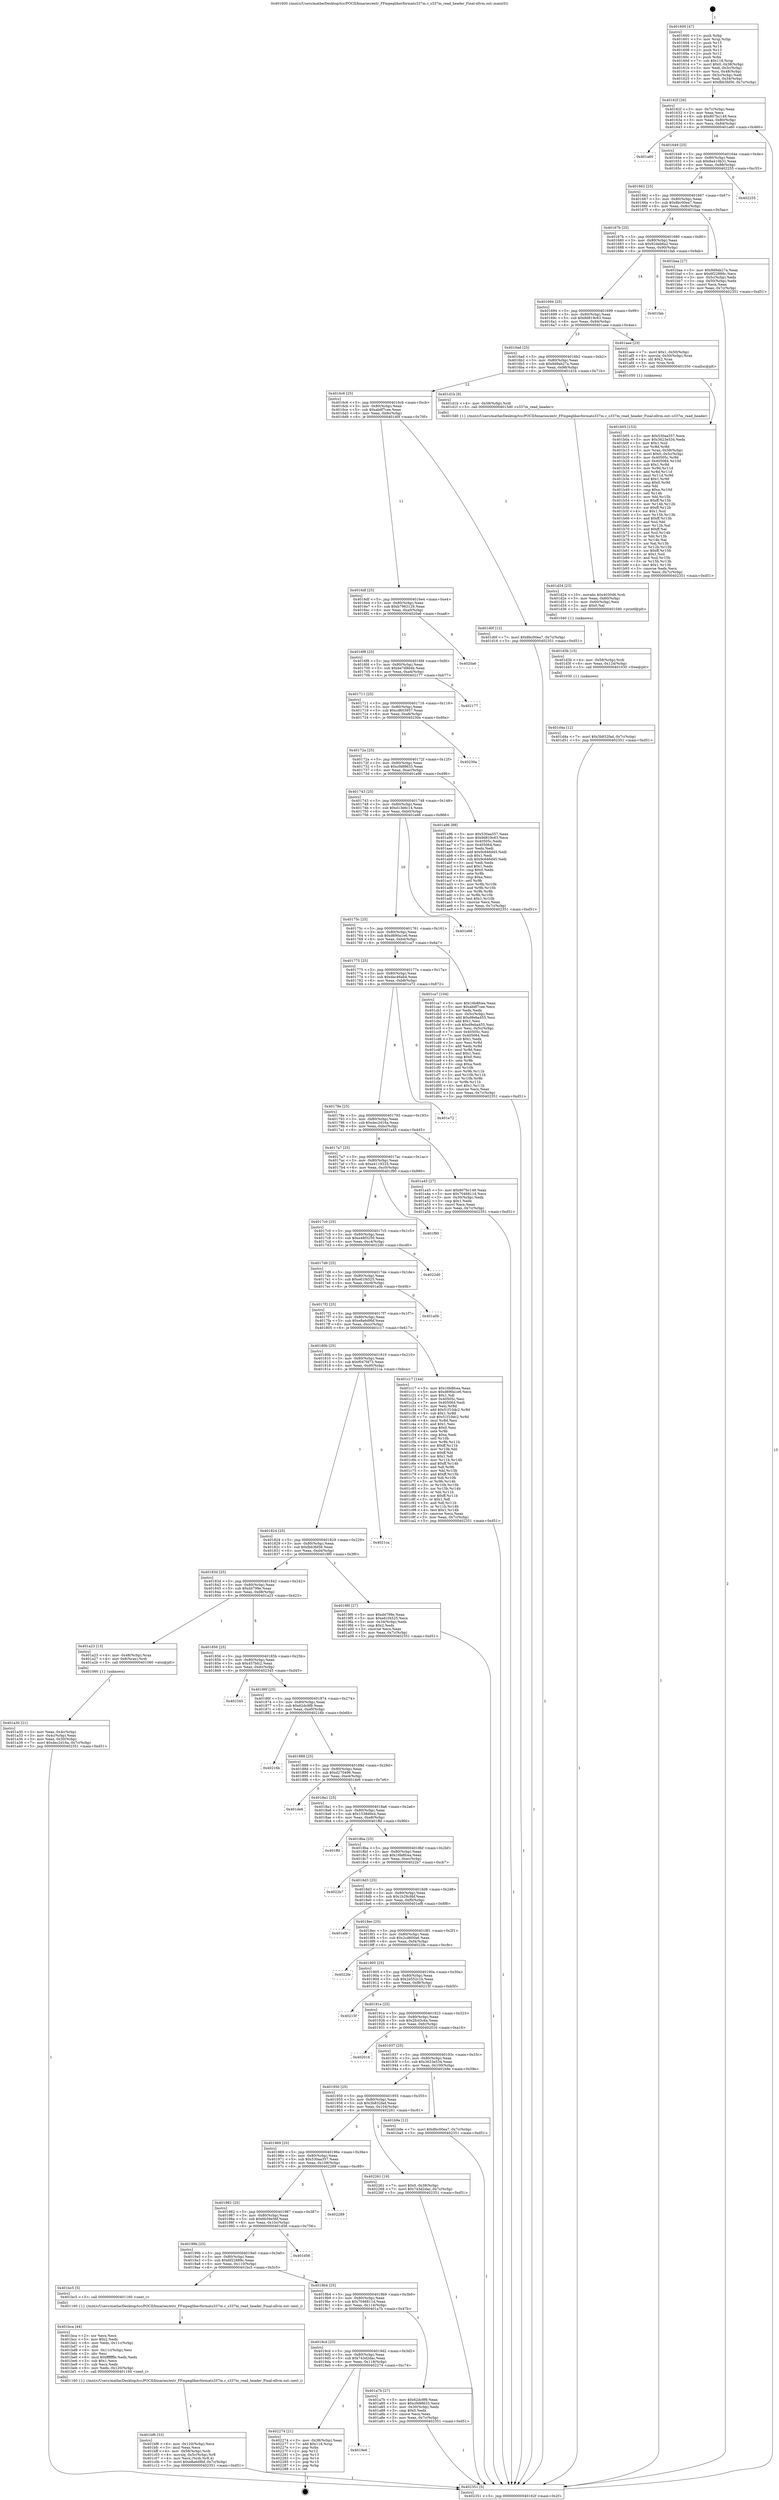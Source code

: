 digraph "0x401600" {
  label = "0x401600 (/mnt/c/Users/mathe/Desktop/tcc/POCII/binaries/extr_FFmpeglibavformats337m.c_s337m_read_header_Final-ollvm.out::main(0))"
  labelloc = "t"
  node[shape=record]

  Entry [label="",width=0.3,height=0.3,shape=circle,fillcolor=black,style=filled]
  "0x40162f" [label="{
     0x40162f [26]\l
     | [instrs]\l
     &nbsp;&nbsp;0x40162f \<+3\>: mov -0x7c(%rbp),%eax\l
     &nbsp;&nbsp;0x401632 \<+2\>: mov %eax,%ecx\l
     &nbsp;&nbsp;0x401634 \<+6\>: sub $0x807bc149,%ecx\l
     &nbsp;&nbsp;0x40163a \<+3\>: mov %eax,-0x80(%rbp)\l
     &nbsp;&nbsp;0x40163d \<+6\>: mov %ecx,-0x84(%rbp)\l
     &nbsp;&nbsp;0x401643 \<+6\>: je 0000000000401a60 \<main+0x460\>\l
  }"]
  "0x401a60" [label="{
     0x401a60\l
  }", style=dashed]
  "0x401649" [label="{
     0x401649 [25]\l
     | [instrs]\l
     &nbsp;&nbsp;0x401649 \<+5\>: jmp 000000000040164e \<main+0x4e\>\l
     &nbsp;&nbsp;0x40164e \<+3\>: mov -0x80(%rbp),%eax\l
     &nbsp;&nbsp;0x401651 \<+5\>: sub $0x8a410b31,%eax\l
     &nbsp;&nbsp;0x401656 \<+6\>: mov %eax,-0x88(%rbp)\l
     &nbsp;&nbsp;0x40165c \<+6\>: je 0000000000402255 \<main+0xc55\>\l
  }"]
  Exit [label="",width=0.3,height=0.3,shape=circle,fillcolor=black,style=filled,peripheries=2]
  "0x402255" [label="{
     0x402255\l
  }", style=dashed]
  "0x401662" [label="{
     0x401662 [25]\l
     | [instrs]\l
     &nbsp;&nbsp;0x401662 \<+5\>: jmp 0000000000401667 \<main+0x67\>\l
     &nbsp;&nbsp;0x401667 \<+3\>: mov -0x80(%rbp),%eax\l
     &nbsp;&nbsp;0x40166a \<+5\>: sub $0x8bc00ea7,%eax\l
     &nbsp;&nbsp;0x40166f \<+6\>: mov %eax,-0x8c(%rbp)\l
     &nbsp;&nbsp;0x401675 \<+6\>: je 0000000000401baa \<main+0x5aa\>\l
  }"]
  "0x4019e6" [label="{
     0x4019e6\l
  }", style=dashed]
  "0x401baa" [label="{
     0x401baa [27]\l
     | [instrs]\l
     &nbsp;&nbsp;0x401baa \<+5\>: mov $0x9d9ab27a,%eax\l
     &nbsp;&nbsp;0x401baf \<+5\>: mov $0x6f22889c,%ecx\l
     &nbsp;&nbsp;0x401bb4 \<+3\>: mov -0x5c(%rbp),%edx\l
     &nbsp;&nbsp;0x401bb7 \<+3\>: cmp -0x50(%rbp),%edx\l
     &nbsp;&nbsp;0x401bba \<+3\>: cmovl %ecx,%eax\l
     &nbsp;&nbsp;0x401bbd \<+3\>: mov %eax,-0x7c(%rbp)\l
     &nbsp;&nbsp;0x401bc0 \<+5\>: jmp 0000000000402351 \<main+0xd51\>\l
  }"]
  "0x40167b" [label="{
     0x40167b [25]\l
     | [instrs]\l
     &nbsp;&nbsp;0x40167b \<+5\>: jmp 0000000000401680 \<main+0x80\>\l
     &nbsp;&nbsp;0x401680 \<+3\>: mov -0x80(%rbp),%eax\l
     &nbsp;&nbsp;0x401683 \<+5\>: sub $0x92deb6a2,%eax\l
     &nbsp;&nbsp;0x401688 \<+6\>: mov %eax,-0x90(%rbp)\l
     &nbsp;&nbsp;0x40168e \<+6\>: je 0000000000401fab \<main+0x9ab\>\l
  }"]
  "0x402274" [label="{
     0x402274 [21]\l
     | [instrs]\l
     &nbsp;&nbsp;0x402274 \<+3\>: mov -0x38(%rbp),%eax\l
     &nbsp;&nbsp;0x402277 \<+7\>: add $0x118,%rsp\l
     &nbsp;&nbsp;0x40227e \<+1\>: pop %rbx\l
     &nbsp;&nbsp;0x40227f \<+2\>: pop %r12\l
     &nbsp;&nbsp;0x402281 \<+2\>: pop %r13\l
     &nbsp;&nbsp;0x402283 \<+2\>: pop %r14\l
     &nbsp;&nbsp;0x402285 \<+2\>: pop %r15\l
     &nbsp;&nbsp;0x402287 \<+1\>: pop %rbp\l
     &nbsp;&nbsp;0x402288 \<+1\>: ret\l
  }"]
  "0x401fab" [label="{
     0x401fab\l
  }", style=dashed]
  "0x401694" [label="{
     0x401694 [25]\l
     | [instrs]\l
     &nbsp;&nbsp;0x401694 \<+5\>: jmp 0000000000401699 \<main+0x99\>\l
     &nbsp;&nbsp;0x401699 \<+3\>: mov -0x80(%rbp),%eax\l
     &nbsp;&nbsp;0x40169c \<+5\>: sub $0x9d819c63,%eax\l
     &nbsp;&nbsp;0x4016a1 \<+6\>: mov %eax,-0x94(%rbp)\l
     &nbsp;&nbsp;0x4016a7 \<+6\>: je 0000000000401aee \<main+0x4ee\>\l
  }"]
  "0x401d4a" [label="{
     0x401d4a [12]\l
     | [instrs]\l
     &nbsp;&nbsp;0x401d4a \<+7\>: movl $0x3b832fad,-0x7c(%rbp)\l
     &nbsp;&nbsp;0x401d51 \<+5\>: jmp 0000000000402351 \<main+0xd51\>\l
  }"]
  "0x401aee" [label="{
     0x401aee [23]\l
     | [instrs]\l
     &nbsp;&nbsp;0x401aee \<+7\>: movl $0x1,-0x50(%rbp)\l
     &nbsp;&nbsp;0x401af5 \<+4\>: movslq -0x50(%rbp),%rax\l
     &nbsp;&nbsp;0x401af9 \<+4\>: shl $0x2,%rax\l
     &nbsp;&nbsp;0x401afd \<+3\>: mov %rax,%rdi\l
     &nbsp;&nbsp;0x401b00 \<+5\>: call 0000000000401050 \<malloc@plt\>\l
     | [calls]\l
     &nbsp;&nbsp;0x401050 \{1\} (unknown)\l
  }"]
  "0x4016ad" [label="{
     0x4016ad [25]\l
     | [instrs]\l
     &nbsp;&nbsp;0x4016ad \<+5\>: jmp 00000000004016b2 \<main+0xb2\>\l
     &nbsp;&nbsp;0x4016b2 \<+3\>: mov -0x80(%rbp),%eax\l
     &nbsp;&nbsp;0x4016b5 \<+5\>: sub $0x9d9ab27a,%eax\l
     &nbsp;&nbsp;0x4016ba \<+6\>: mov %eax,-0x98(%rbp)\l
     &nbsp;&nbsp;0x4016c0 \<+6\>: je 0000000000401d1b \<main+0x71b\>\l
  }"]
  "0x401d3b" [label="{
     0x401d3b [15]\l
     | [instrs]\l
     &nbsp;&nbsp;0x401d3b \<+4\>: mov -0x58(%rbp),%rdi\l
     &nbsp;&nbsp;0x401d3f \<+6\>: mov %eax,-0x124(%rbp)\l
     &nbsp;&nbsp;0x401d45 \<+5\>: call 0000000000401030 \<free@plt\>\l
     | [calls]\l
     &nbsp;&nbsp;0x401030 \{1\} (unknown)\l
  }"]
  "0x401d1b" [label="{
     0x401d1b [9]\l
     | [instrs]\l
     &nbsp;&nbsp;0x401d1b \<+4\>: mov -0x58(%rbp),%rdi\l
     &nbsp;&nbsp;0x401d1f \<+5\>: call 00000000004015d0 \<s337m_read_header\>\l
     | [calls]\l
     &nbsp;&nbsp;0x4015d0 \{1\} (/mnt/c/Users/mathe/Desktop/tcc/POCII/binaries/extr_FFmpeglibavformats337m.c_s337m_read_header_Final-ollvm.out::s337m_read_header)\l
  }"]
  "0x4016c6" [label="{
     0x4016c6 [25]\l
     | [instrs]\l
     &nbsp;&nbsp;0x4016c6 \<+5\>: jmp 00000000004016cb \<main+0xcb\>\l
     &nbsp;&nbsp;0x4016cb \<+3\>: mov -0x80(%rbp),%eax\l
     &nbsp;&nbsp;0x4016ce \<+5\>: sub $0xabdf7cee,%eax\l
     &nbsp;&nbsp;0x4016d3 \<+6\>: mov %eax,-0x9c(%rbp)\l
     &nbsp;&nbsp;0x4016d9 \<+6\>: je 0000000000401d0f \<main+0x70f\>\l
  }"]
  "0x401d24" [label="{
     0x401d24 [23]\l
     | [instrs]\l
     &nbsp;&nbsp;0x401d24 \<+10\>: movabs $0x4030d6,%rdi\l
     &nbsp;&nbsp;0x401d2e \<+3\>: mov %eax,-0x60(%rbp)\l
     &nbsp;&nbsp;0x401d31 \<+3\>: mov -0x60(%rbp),%esi\l
     &nbsp;&nbsp;0x401d34 \<+2\>: mov $0x0,%al\l
     &nbsp;&nbsp;0x401d36 \<+5\>: call 0000000000401040 \<printf@plt\>\l
     | [calls]\l
     &nbsp;&nbsp;0x401040 \{1\} (unknown)\l
  }"]
  "0x401d0f" [label="{
     0x401d0f [12]\l
     | [instrs]\l
     &nbsp;&nbsp;0x401d0f \<+7\>: movl $0x8bc00ea7,-0x7c(%rbp)\l
     &nbsp;&nbsp;0x401d16 \<+5\>: jmp 0000000000402351 \<main+0xd51\>\l
  }"]
  "0x4016df" [label="{
     0x4016df [25]\l
     | [instrs]\l
     &nbsp;&nbsp;0x4016df \<+5\>: jmp 00000000004016e4 \<main+0xe4\>\l
     &nbsp;&nbsp;0x4016e4 \<+3\>: mov -0x80(%rbp),%eax\l
     &nbsp;&nbsp;0x4016e7 \<+5\>: sub $0xb7963129,%eax\l
     &nbsp;&nbsp;0x4016ec \<+6\>: mov %eax,-0xa0(%rbp)\l
     &nbsp;&nbsp;0x4016f2 \<+6\>: je 00000000004020a6 \<main+0xaa6\>\l
  }"]
  "0x401bf6" [label="{
     0x401bf6 [33]\l
     | [instrs]\l
     &nbsp;&nbsp;0x401bf6 \<+6\>: mov -0x120(%rbp),%ecx\l
     &nbsp;&nbsp;0x401bfc \<+3\>: imul %eax,%ecx\l
     &nbsp;&nbsp;0x401bff \<+4\>: mov -0x58(%rbp),%rdi\l
     &nbsp;&nbsp;0x401c03 \<+4\>: movslq -0x5c(%rbp),%r8\l
     &nbsp;&nbsp;0x401c07 \<+4\>: mov %ecx,(%rdi,%r8,4)\l
     &nbsp;&nbsp;0x401c0b \<+7\>: movl $0xe8a6d9bf,-0x7c(%rbp)\l
     &nbsp;&nbsp;0x401c12 \<+5\>: jmp 0000000000402351 \<main+0xd51\>\l
  }"]
  "0x4020a6" [label="{
     0x4020a6\l
  }", style=dashed]
  "0x4016f8" [label="{
     0x4016f8 [25]\l
     | [instrs]\l
     &nbsp;&nbsp;0x4016f8 \<+5\>: jmp 00000000004016fd \<main+0xfd\>\l
     &nbsp;&nbsp;0x4016fd \<+3\>: mov -0x80(%rbp),%eax\l
     &nbsp;&nbsp;0x401700 \<+5\>: sub $0xbe7d9d4b,%eax\l
     &nbsp;&nbsp;0x401705 \<+6\>: mov %eax,-0xa4(%rbp)\l
     &nbsp;&nbsp;0x40170b \<+6\>: je 0000000000402177 \<main+0xb77\>\l
  }"]
  "0x401bca" [label="{
     0x401bca [44]\l
     | [instrs]\l
     &nbsp;&nbsp;0x401bca \<+2\>: xor %ecx,%ecx\l
     &nbsp;&nbsp;0x401bcc \<+5\>: mov $0x2,%edx\l
     &nbsp;&nbsp;0x401bd1 \<+6\>: mov %edx,-0x11c(%rbp)\l
     &nbsp;&nbsp;0x401bd7 \<+1\>: cltd\l
     &nbsp;&nbsp;0x401bd8 \<+6\>: mov -0x11c(%rbp),%esi\l
     &nbsp;&nbsp;0x401bde \<+2\>: idiv %esi\l
     &nbsp;&nbsp;0x401be0 \<+6\>: imul $0xfffffffe,%edx,%edx\l
     &nbsp;&nbsp;0x401be6 \<+3\>: sub $0x1,%ecx\l
     &nbsp;&nbsp;0x401be9 \<+2\>: sub %ecx,%edx\l
     &nbsp;&nbsp;0x401beb \<+6\>: mov %edx,-0x120(%rbp)\l
     &nbsp;&nbsp;0x401bf1 \<+5\>: call 0000000000401160 \<next_i\>\l
     | [calls]\l
     &nbsp;&nbsp;0x401160 \{1\} (/mnt/c/Users/mathe/Desktop/tcc/POCII/binaries/extr_FFmpeglibavformats337m.c_s337m_read_header_Final-ollvm.out::next_i)\l
  }"]
  "0x402177" [label="{
     0x402177\l
  }", style=dashed]
  "0x401711" [label="{
     0x401711 [25]\l
     | [instrs]\l
     &nbsp;&nbsp;0x401711 \<+5\>: jmp 0000000000401716 \<main+0x116\>\l
     &nbsp;&nbsp;0x401716 \<+3\>: mov -0x80(%rbp),%eax\l
     &nbsp;&nbsp;0x401719 \<+5\>: sub $0xcd603957,%eax\l
     &nbsp;&nbsp;0x40171e \<+6\>: mov %eax,-0xa8(%rbp)\l
     &nbsp;&nbsp;0x401724 \<+6\>: je 000000000040230a \<main+0xd0a\>\l
  }"]
  "0x401b05" [label="{
     0x401b05 [153]\l
     | [instrs]\l
     &nbsp;&nbsp;0x401b05 \<+5\>: mov $0x530aa357,%ecx\l
     &nbsp;&nbsp;0x401b0a \<+5\>: mov $0x3623e534,%edx\l
     &nbsp;&nbsp;0x401b0f \<+3\>: mov $0x1,%sil\l
     &nbsp;&nbsp;0x401b12 \<+3\>: xor %r8d,%r8d\l
     &nbsp;&nbsp;0x401b15 \<+4\>: mov %rax,-0x58(%rbp)\l
     &nbsp;&nbsp;0x401b19 \<+7\>: movl $0x0,-0x5c(%rbp)\l
     &nbsp;&nbsp;0x401b20 \<+8\>: mov 0x40505c,%r9d\l
     &nbsp;&nbsp;0x401b28 \<+8\>: mov 0x405064,%r10d\l
     &nbsp;&nbsp;0x401b30 \<+4\>: sub $0x1,%r8d\l
     &nbsp;&nbsp;0x401b34 \<+3\>: mov %r9d,%r11d\l
     &nbsp;&nbsp;0x401b37 \<+3\>: add %r8d,%r11d\l
     &nbsp;&nbsp;0x401b3a \<+4\>: imul %r11d,%r9d\l
     &nbsp;&nbsp;0x401b3e \<+4\>: and $0x1,%r9d\l
     &nbsp;&nbsp;0x401b42 \<+4\>: cmp $0x0,%r9d\l
     &nbsp;&nbsp;0x401b46 \<+3\>: sete %bl\l
     &nbsp;&nbsp;0x401b49 \<+4\>: cmp $0xa,%r10d\l
     &nbsp;&nbsp;0x401b4d \<+4\>: setl %r14b\l
     &nbsp;&nbsp;0x401b51 \<+3\>: mov %bl,%r15b\l
     &nbsp;&nbsp;0x401b54 \<+4\>: xor $0xff,%r15b\l
     &nbsp;&nbsp;0x401b58 \<+3\>: mov %r14b,%r12b\l
     &nbsp;&nbsp;0x401b5b \<+4\>: xor $0xff,%r12b\l
     &nbsp;&nbsp;0x401b5f \<+4\>: xor $0x1,%sil\l
     &nbsp;&nbsp;0x401b63 \<+3\>: mov %r15b,%r13b\l
     &nbsp;&nbsp;0x401b66 \<+4\>: and $0xff,%r13b\l
     &nbsp;&nbsp;0x401b6a \<+3\>: and %sil,%bl\l
     &nbsp;&nbsp;0x401b6d \<+3\>: mov %r12b,%al\l
     &nbsp;&nbsp;0x401b70 \<+2\>: and $0xff,%al\l
     &nbsp;&nbsp;0x401b72 \<+3\>: and %sil,%r14b\l
     &nbsp;&nbsp;0x401b75 \<+3\>: or %bl,%r13b\l
     &nbsp;&nbsp;0x401b78 \<+3\>: or %r14b,%al\l
     &nbsp;&nbsp;0x401b7b \<+3\>: xor %al,%r13b\l
     &nbsp;&nbsp;0x401b7e \<+3\>: or %r12b,%r15b\l
     &nbsp;&nbsp;0x401b81 \<+4\>: xor $0xff,%r15b\l
     &nbsp;&nbsp;0x401b85 \<+4\>: or $0x1,%sil\l
     &nbsp;&nbsp;0x401b89 \<+3\>: and %sil,%r15b\l
     &nbsp;&nbsp;0x401b8c \<+3\>: or %r15b,%r13b\l
     &nbsp;&nbsp;0x401b8f \<+4\>: test $0x1,%r13b\l
     &nbsp;&nbsp;0x401b93 \<+3\>: cmovne %edx,%ecx\l
     &nbsp;&nbsp;0x401b96 \<+3\>: mov %ecx,-0x7c(%rbp)\l
     &nbsp;&nbsp;0x401b99 \<+5\>: jmp 0000000000402351 \<main+0xd51\>\l
  }"]
  "0x40230a" [label="{
     0x40230a\l
  }", style=dashed]
  "0x40172a" [label="{
     0x40172a [25]\l
     | [instrs]\l
     &nbsp;&nbsp;0x40172a \<+5\>: jmp 000000000040172f \<main+0x12f\>\l
     &nbsp;&nbsp;0x40172f \<+3\>: mov -0x80(%rbp),%eax\l
     &nbsp;&nbsp;0x401732 \<+5\>: sub $0xcf488633,%eax\l
     &nbsp;&nbsp;0x401737 \<+6\>: mov %eax,-0xac(%rbp)\l
     &nbsp;&nbsp;0x40173d \<+6\>: je 0000000000401a96 \<main+0x496\>\l
  }"]
  "0x4019cd" [label="{
     0x4019cd [25]\l
     | [instrs]\l
     &nbsp;&nbsp;0x4019cd \<+5\>: jmp 00000000004019d2 \<main+0x3d2\>\l
     &nbsp;&nbsp;0x4019d2 \<+3\>: mov -0x80(%rbp),%eax\l
     &nbsp;&nbsp;0x4019d5 \<+5\>: sub $0x743d2dac,%eax\l
     &nbsp;&nbsp;0x4019da \<+6\>: mov %eax,-0x118(%rbp)\l
     &nbsp;&nbsp;0x4019e0 \<+6\>: je 0000000000402274 \<main+0xc74\>\l
  }"]
  "0x401a96" [label="{
     0x401a96 [88]\l
     | [instrs]\l
     &nbsp;&nbsp;0x401a96 \<+5\>: mov $0x530aa357,%eax\l
     &nbsp;&nbsp;0x401a9b \<+5\>: mov $0x9d819c63,%ecx\l
     &nbsp;&nbsp;0x401aa0 \<+7\>: mov 0x40505c,%edx\l
     &nbsp;&nbsp;0x401aa7 \<+7\>: mov 0x405064,%esi\l
     &nbsp;&nbsp;0x401aae \<+2\>: mov %edx,%edi\l
     &nbsp;&nbsp;0x401ab0 \<+6\>: add $0x9c646d45,%edi\l
     &nbsp;&nbsp;0x401ab6 \<+3\>: sub $0x1,%edi\l
     &nbsp;&nbsp;0x401ab9 \<+6\>: sub $0x9c646d45,%edi\l
     &nbsp;&nbsp;0x401abf \<+3\>: imul %edi,%edx\l
     &nbsp;&nbsp;0x401ac2 \<+3\>: and $0x1,%edx\l
     &nbsp;&nbsp;0x401ac5 \<+3\>: cmp $0x0,%edx\l
     &nbsp;&nbsp;0x401ac8 \<+4\>: sete %r8b\l
     &nbsp;&nbsp;0x401acc \<+3\>: cmp $0xa,%esi\l
     &nbsp;&nbsp;0x401acf \<+4\>: setl %r9b\l
     &nbsp;&nbsp;0x401ad3 \<+3\>: mov %r8b,%r10b\l
     &nbsp;&nbsp;0x401ad6 \<+3\>: and %r9b,%r10b\l
     &nbsp;&nbsp;0x401ad9 \<+3\>: xor %r9b,%r8b\l
     &nbsp;&nbsp;0x401adc \<+3\>: or %r8b,%r10b\l
     &nbsp;&nbsp;0x401adf \<+4\>: test $0x1,%r10b\l
     &nbsp;&nbsp;0x401ae3 \<+3\>: cmovne %ecx,%eax\l
     &nbsp;&nbsp;0x401ae6 \<+3\>: mov %eax,-0x7c(%rbp)\l
     &nbsp;&nbsp;0x401ae9 \<+5\>: jmp 0000000000402351 \<main+0xd51\>\l
  }"]
  "0x401743" [label="{
     0x401743 [25]\l
     | [instrs]\l
     &nbsp;&nbsp;0x401743 \<+5\>: jmp 0000000000401748 \<main+0x148\>\l
     &nbsp;&nbsp;0x401748 \<+3\>: mov -0x80(%rbp),%eax\l
     &nbsp;&nbsp;0x40174b \<+5\>: sub $0xd13e6c14,%eax\l
     &nbsp;&nbsp;0x401750 \<+6\>: mov %eax,-0xb0(%rbp)\l
     &nbsp;&nbsp;0x401756 \<+6\>: je 0000000000401e66 \<main+0x866\>\l
  }"]
  "0x401a7b" [label="{
     0x401a7b [27]\l
     | [instrs]\l
     &nbsp;&nbsp;0x401a7b \<+5\>: mov $0x62dc9f9,%eax\l
     &nbsp;&nbsp;0x401a80 \<+5\>: mov $0xcf488633,%ecx\l
     &nbsp;&nbsp;0x401a85 \<+3\>: mov -0x30(%rbp),%edx\l
     &nbsp;&nbsp;0x401a88 \<+3\>: cmp $0x0,%edx\l
     &nbsp;&nbsp;0x401a8b \<+3\>: cmove %ecx,%eax\l
     &nbsp;&nbsp;0x401a8e \<+3\>: mov %eax,-0x7c(%rbp)\l
     &nbsp;&nbsp;0x401a91 \<+5\>: jmp 0000000000402351 \<main+0xd51\>\l
  }"]
  "0x401e66" [label="{
     0x401e66\l
  }", style=dashed]
  "0x40175c" [label="{
     0x40175c [25]\l
     | [instrs]\l
     &nbsp;&nbsp;0x40175c \<+5\>: jmp 0000000000401761 \<main+0x161\>\l
     &nbsp;&nbsp;0x401761 \<+3\>: mov -0x80(%rbp),%eax\l
     &nbsp;&nbsp;0x401764 \<+5\>: sub $0xd690a1e6,%eax\l
     &nbsp;&nbsp;0x401769 \<+6\>: mov %eax,-0xb4(%rbp)\l
     &nbsp;&nbsp;0x40176f \<+6\>: je 0000000000401ca7 \<main+0x6a7\>\l
  }"]
  "0x4019b4" [label="{
     0x4019b4 [25]\l
     | [instrs]\l
     &nbsp;&nbsp;0x4019b4 \<+5\>: jmp 00000000004019b9 \<main+0x3b9\>\l
     &nbsp;&nbsp;0x4019b9 \<+3\>: mov -0x80(%rbp),%eax\l
     &nbsp;&nbsp;0x4019bc \<+5\>: sub $0x7046811d,%eax\l
     &nbsp;&nbsp;0x4019c1 \<+6\>: mov %eax,-0x114(%rbp)\l
     &nbsp;&nbsp;0x4019c7 \<+6\>: je 0000000000401a7b \<main+0x47b\>\l
  }"]
  "0x401ca7" [label="{
     0x401ca7 [104]\l
     | [instrs]\l
     &nbsp;&nbsp;0x401ca7 \<+5\>: mov $0x16b8fcea,%eax\l
     &nbsp;&nbsp;0x401cac \<+5\>: mov $0xabdf7cee,%ecx\l
     &nbsp;&nbsp;0x401cb1 \<+2\>: xor %edx,%edx\l
     &nbsp;&nbsp;0x401cb3 \<+3\>: mov -0x5c(%rbp),%esi\l
     &nbsp;&nbsp;0x401cb6 \<+6\>: add $0xd9eba455,%esi\l
     &nbsp;&nbsp;0x401cbc \<+3\>: add $0x1,%esi\l
     &nbsp;&nbsp;0x401cbf \<+6\>: sub $0xd9eba455,%esi\l
     &nbsp;&nbsp;0x401cc5 \<+3\>: mov %esi,-0x5c(%rbp)\l
     &nbsp;&nbsp;0x401cc8 \<+7\>: mov 0x40505c,%esi\l
     &nbsp;&nbsp;0x401ccf \<+7\>: mov 0x405064,%edi\l
     &nbsp;&nbsp;0x401cd6 \<+3\>: sub $0x1,%edx\l
     &nbsp;&nbsp;0x401cd9 \<+3\>: mov %esi,%r8d\l
     &nbsp;&nbsp;0x401cdc \<+3\>: add %edx,%r8d\l
     &nbsp;&nbsp;0x401cdf \<+4\>: imul %r8d,%esi\l
     &nbsp;&nbsp;0x401ce3 \<+3\>: and $0x1,%esi\l
     &nbsp;&nbsp;0x401ce6 \<+3\>: cmp $0x0,%esi\l
     &nbsp;&nbsp;0x401ce9 \<+4\>: sete %r9b\l
     &nbsp;&nbsp;0x401ced \<+3\>: cmp $0xa,%edi\l
     &nbsp;&nbsp;0x401cf0 \<+4\>: setl %r10b\l
     &nbsp;&nbsp;0x401cf4 \<+3\>: mov %r9b,%r11b\l
     &nbsp;&nbsp;0x401cf7 \<+3\>: and %r10b,%r11b\l
     &nbsp;&nbsp;0x401cfa \<+3\>: xor %r10b,%r9b\l
     &nbsp;&nbsp;0x401cfd \<+3\>: or %r9b,%r11b\l
     &nbsp;&nbsp;0x401d00 \<+4\>: test $0x1,%r11b\l
     &nbsp;&nbsp;0x401d04 \<+3\>: cmovne %ecx,%eax\l
     &nbsp;&nbsp;0x401d07 \<+3\>: mov %eax,-0x7c(%rbp)\l
     &nbsp;&nbsp;0x401d0a \<+5\>: jmp 0000000000402351 \<main+0xd51\>\l
  }"]
  "0x401775" [label="{
     0x401775 [25]\l
     | [instrs]\l
     &nbsp;&nbsp;0x401775 \<+5\>: jmp 000000000040177a \<main+0x17a\>\l
     &nbsp;&nbsp;0x40177a \<+3\>: mov -0x80(%rbp),%eax\l
     &nbsp;&nbsp;0x40177d \<+5\>: sub $0xdac46ab4,%eax\l
     &nbsp;&nbsp;0x401782 \<+6\>: mov %eax,-0xb8(%rbp)\l
     &nbsp;&nbsp;0x401788 \<+6\>: je 0000000000401e72 \<main+0x872\>\l
  }"]
  "0x401bc5" [label="{
     0x401bc5 [5]\l
     | [instrs]\l
     &nbsp;&nbsp;0x401bc5 \<+5\>: call 0000000000401160 \<next_i\>\l
     | [calls]\l
     &nbsp;&nbsp;0x401160 \{1\} (/mnt/c/Users/mathe/Desktop/tcc/POCII/binaries/extr_FFmpeglibavformats337m.c_s337m_read_header_Final-ollvm.out::next_i)\l
  }"]
  "0x401e72" [label="{
     0x401e72\l
  }", style=dashed]
  "0x40178e" [label="{
     0x40178e [25]\l
     | [instrs]\l
     &nbsp;&nbsp;0x40178e \<+5\>: jmp 0000000000401793 \<main+0x193\>\l
     &nbsp;&nbsp;0x401793 \<+3\>: mov -0x80(%rbp),%eax\l
     &nbsp;&nbsp;0x401796 \<+5\>: sub $0xdec2d16a,%eax\l
     &nbsp;&nbsp;0x40179b \<+6\>: mov %eax,-0xbc(%rbp)\l
     &nbsp;&nbsp;0x4017a1 \<+6\>: je 0000000000401a45 \<main+0x445\>\l
  }"]
  "0x40199b" [label="{
     0x40199b [25]\l
     | [instrs]\l
     &nbsp;&nbsp;0x40199b \<+5\>: jmp 00000000004019a0 \<main+0x3a0\>\l
     &nbsp;&nbsp;0x4019a0 \<+3\>: mov -0x80(%rbp),%eax\l
     &nbsp;&nbsp;0x4019a3 \<+5\>: sub $0x6f22889c,%eax\l
     &nbsp;&nbsp;0x4019a8 \<+6\>: mov %eax,-0x110(%rbp)\l
     &nbsp;&nbsp;0x4019ae \<+6\>: je 0000000000401bc5 \<main+0x5c5\>\l
  }"]
  "0x401a45" [label="{
     0x401a45 [27]\l
     | [instrs]\l
     &nbsp;&nbsp;0x401a45 \<+5\>: mov $0x807bc149,%eax\l
     &nbsp;&nbsp;0x401a4a \<+5\>: mov $0x7046811d,%ecx\l
     &nbsp;&nbsp;0x401a4f \<+3\>: mov -0x30(%rbp),%edx\l
     &nbsp;&nbsp;0x401a52 \<+3\>: cmp $0x1,%edx\l
     &nbsp;&nbsp;0x401a55 \<+3\>: cmovl %ecx,%eax\l
     &nbsp;&nbsp;0x401a58 \<+3\>: mov %eax,-0x7c(%rbp)\l
     &nbsp;&nbsp;0x401a5b \<+5\>: jmp 0000000000402351 \<main+0xd51\>\l
  }"]
  "0x4017a7" [label="{
     0x4017a7 [25]\l
     | [instrs]\l
     &nbsp;&nbsp;0x4017a7 \<+5\>: jmp 00000000004017ac \<main+0x1ac\>\l
     &nbsp;&nbsp;0x4017ac \<+3\>: mov -0x80(%rbp),%eax\l
     &nbsp;&nbsp;0x4017af \<+5\>: sub $0xe4119225,%eax\l
     &nbsp;&nbsp;0x4017b4 \<+6\>: mov %eax,-0xc0(%rbp)\l
     &nbsp;&nbsp;0x4017ba \<+6\>: je 0000000000401f90 \<main+0x990\>\l
  }"]
  "0x401d56" [label="{
     0x401d56\l
  }", style=dashed]
  "0x401f90" [label="{
     0x401f90\l
  }", style=dashed]
  "0x4017c0" [label="{
     0x4017c0 [25]\l
     | [instrs]\l
     &nbsp;&nbsp;0x4017c0 \<+5\>: jmp 00000000004017c5 \<main+0x1c5\>\l
     &nbsp;&nbsp;0x4017c5 \<+3\>: mov -0x80(%rbp),%eax\l
     &nbsp;&nbsp;0x4017c8 \<+5\>: sub $0xe48f3250,%eax\l
     &nbsp;&nbsp;0x4017cd \<+6\>: mov %eax,-0xc4(%rbp)\l
     &nbsp;&nbsp;0x4017d3 \<+6\>: je 00000000004022d0 \<main+0xcd0\>\l
  }"]
  "0x401982" [label="{
     0x401982 [25]\l
     | [instrs]\l
     &nbsp;&nbsp;0x401982 \<+5\>: jmp 0000000000401987 \<main+0x387\>\l
     &nbsp;&nbsp;0x401987 \<+3\>: mov -0x80(%rbp),%eax\l
     &nbsp;&nbsp;0x40198a \<+5\>: sub $0x6b59e56f,%eax\l
     &nbsp;&nbsp;0x40198f \<+6\>: mov %eax,-0x10c(%rbp)\l
     &nbsp;&nbsp;0x401995 \<+6\>: je 0000000000401d56 \<main+0x756\>\l
  }"]
  "0x4022d0" [label="{
     0x4022d0\l
  }", style=dashed]
  "0x4017d9" [label="{
     0x4017d9 [25]\l
     | [instrs]\l
     &nbsp;&nbsp;0x4017d9 \<+5\>: jmp 00000000004017de \<main+0x1de\>\l
     &nbsp;&nbsp;0x4017de \<+3\>: mov -0x80(%rbp),%eax\l
     &nbsp;&nbsp;0x4017e1 \<+5\>: sub $0xe61f4525,%eax\l
     &nbsp;&nbsp;0x4017e6 \<+6\>: mov %eax,-0xc8(%rbp)\l
     &nbsp;&nbsp;0x4017ec \<+6\>: je 0000000000401a0b \<main+0x40b\>\l
  }"]
  "0x402289" [label="{
     0x402289\l
  }", style=dashed]
  "0x401a0b" [label="{
     0x401a0b\l
  }", style=dashed]
  "0x4017f2" [label="{
     0x4017f2 [25]\l
     | [instrs]\l
     &nbsp;&nbsp;0x4017f2 \<+5\>: jmp 00000000004017f7 \<main+0x1f7\>\l
     &nbsp;&nbsp;0x4017f7 \<+3\>: mov -0x80(%rbp),%eax\l
     &nbsp;&nbsp;0x4017fa \<+5\>: sub $0xe8a6d9bf,%eax\l
     &nbsp;&nbsp;0x4017ff \<+6\>: mov %eax,-0xcc(%rbp)\l
     &nbsp;&nbsp;0x401805 \<+6\>: je 0000000000401c17 \<main+0x617\>\l
  }"]
  "0x401969" [label="{
     0x401969 [25]\l
     | [instrs]\l
     &nbsp;&nbsp;0x401969 \<+5\>: jmp 000000000040196e \<main+0x36e\>\l
     &nbsp;&nbsp;0x40196e \<+3\>: mov -0x80(%rbp),%eax\l
     &nbsp;&nbsp;0x401971 \<+5\>: sub $0x530aa357,%eax\l
     &nbsp;&nbsp;0x401976 \<+6\>: mov %eax,-0x108(%rbp)\l
     &nbsp;&nbsp;0x40197c \<+6\>: je 0000000000402289 \<main+0xc89\>\l
  }"]
  "0x401c17" [label="{
     0x401c17 [144]\l
     | [instrs]\l
     &nbsp;&nbsp;0x401c17 \<+5\>: mov $0x16b8fcea,%eax\l
     &nbsp;&nbsp;0x401c1c \<+5\>: mov $0xd690a1e6,%ecx\l
     &nbsp;&nbsp;0x401c21 \<+2\>: mov $0x1,%dl\l
     &nbsp;&nbsp;0x401c23 \<+7\>: mov 0x40505c,%esi\l
     &nbsp;&nbsp;0x401c2a \<+7\>: mov 0x405064,%edi\l
     &nbsp;&nbsp;0x401c31 \<+3\>: mov %esi,%r8d\l
     &nbsp;&nbsp;0x401c34 \<+7\>: add $0x51f10dc2,%r8d\l
     &nbsp;&nbsp;0x401c3b \<+4\>: sub $0x1,%r8d\l
     &nbsp;&nbsp;0x401c3f \<+7\>: sub $0x51f10dc2,%r8d\l
     &nbsp;&nbsp;0x401c46 \<+4\>: imul %r8d,%esi\l
     &nbsp;&nbsp;0x401c4a \<+3\>: and $0x1,%esi\l
     &nbsp;&nbsp;0x401c4d \<+3\>: cmp $0x0,%esi\l
     &nbsp;&nbsp;0x401c50 \<+4\>: sete %r9b\l
     &nbsp;&nbsp;0x401c54 \<+3\>: cmp $0xa,%edi\l
     &nbsp;&nbsp;0x401c57 \<+4\>: setl %r10b\l
     &nbsp;&nbsp;0x401c5b \<+3\>: mov %r9b,%r11b\l
     &nbsp;&nbsp;0x401c5e \<+4\>: xor $0xff,%r11b\l
     &nbsp;&nbsp;0x401c62 \<+3\>: mov %r10b,%bl\l
     &nbsp;&nbsp;0x401c65 \<+3\>: xor $0xff,%bl\l
     &nbsp;&nbsp;0x401c68 \<+3\>: xor $0x1,%dl\l
     &nbsp;&nbsp;0x401c6b \<+3\>: mov %r11b,%r14b\l
     &nbsp;&nbsp;0x401c6e \<+4\>: and $0xff,%r14b\l
     &nbsp;&nbsp;0x401c72 \<+3\>: and %dl,%r9b\l
     &nbsp;&nbsp;0x401c75 \<+3\>: mov %bl,%r15b\l
     &nbsp;&nbsp;0x401c78 \<+4\>: and $0xff,%r15b\l
     &nbsp;&nbsp;0x401c7c \<+3\>: and %dl,%r10b\l
     &nbsp;&nbsp;0x401c7f \<+3\>: or %r9b,%r14b\l
     &nbsp;&nbsp;0x401c82 \<+3\>: or %r10b,%r15b\l
     &nbsp;&nbsp;0x401c85 \<+3\>: xor %r15b,%r14b\l
     &nbsp;&nbsp;0x401c88 \<+3\>: or %bl,%r11b\l
     &nbsp;&nbsp;0x401c8b \<+4\>: xor $0xff,%r11b\l
     &nbsp;&nbsp;0x401c8f \<+3\>: or $0x1,%dl\l
     &nbsp;&nbsp;0x401c92 \<+3\>: and %dl,%r11b\l
     &nbsp;&nbsp;0x401c95 \<+3\>: or %r11b,%r14b\l
     &nbsp;&nbsp;0x401c98 \<+4\>: test $0x1,%r14b\l
     &nbsp;&nbsp;0x401c9c \<+3\>: cmovne %ecx,%eax\l
     &nbsp;&nbsp;0x401c9f \<+3\>: mov %eax,-0x7c(%rbp)\l
     &nbsp;&nbsp;0x401ca2 \<+5\>: jmp 0000000000402351 \<main+0xd51\>\l
  }"]
  "0x40180b" [label="{
     0x40180b [25]\l
     | [instrs]\l
     &nbsp;&nbsp;0x40180b \<+5\>: jmp 0000000000401810 \<main+0x210\>\l
     &nbsp;&nbsp;0x401810 \<+3\>: mov -0x80(%rbp),%eax\l
     &nbsp;&nbsp;0x401813 \<+5\>: sub $0xf047fd73,%eax\l
     &nbsp;&nbsp;0x401818 \<+6\>: mov %eax,-0xd0(%rbp)\l
     &nbsp;&nbsp;0x40181e \<+6\>: je 00000000004021ca \<main+0xbca\>\l
  }"]
  "0x402261" [label="{
     0x402261 [19]\l
     | [instrs]\l
     &nbsp;&nbsp;0x402261 \<+7\>: movl $0x0,-0x38(%rbp)\l
     &nbsp;&nbsp;0x402268 \<+7\>: movl $0x743d2dac,-0x7c(%rbp)\l
     &nbsp;&nbsp;0x40226f \<+5\>: jmp 0000000000402351 \<main+0xd51\>\l
  }"]
  "0x4021ca" [label="{
     0x4021ca\l
  }", style=dashed]
  "0x401824" [label="{
     0x401824 [25]\l
     | [instrs]\l
     &nbsp;&nbsp;0x401824 \<+5\>: jmp 0000000000401829 \<main+0x229\>\l
     &nbsp;&nbsp;0x401829 \<+3\>: mov -0x80(%rbp),%eax\l
     &nbsp;&nbsp;0x40182c \<+5\>: sub $0xfbb3fd56,%eax\l
     &nbsp;&nbsp;0x401831 \<+6\>: mov %eax,-0xd4(%rbp)\l
     &nbsp;&nbsp;0x401837 \<+6\>: je 00000000004019f0 \<main+0x3f0\>\l
  }"]
  "0x401950" [label="{
     0x401950 [25]\l
     | [instrs]\l
     &nbsp;&nbsp;0x401950 \<+5\>: jmp 0000000000401955 \<main+0x355\>\l
     &nbsp;&nbsp;0x401955 \<+3\>: mov -0x80(%rbp),%eax\l
     &nbsp;&nbsp;0x401958 \<+5\>: sub $0x3b832fad,%eax\l
     &nbsp;&nbsp;0x40195d \<+6\>: mov %eax,-0x104(%rbp)\l
     &nbsp;&nbsp;0x401963 \<+6\>: je 0000000000402261 \<main+0xc61\>\l
  }"]
  "0x4019f0" [label="{
     0x4019f0 [27]\l
     | [instrs]\l
     &nbsp;&nbsp;0x4019f0 \<+5\>: mov $0xd4799e,%eax\l
     &nbsp;&nbsp;0x4019f5 \<+5\>: mov $0xe61f4525,%ecx\l
     &nbsp;&nbsp;0x4019fa \<+3\>: mov -0x34(%rbp),%edx\l
     &nbsp;&nbsp;0x4019fd \<+3\>: cmp $0x2,%edx\l
     &nbsp;&nbsp;0x401a00 \<+3\>: cmovne %ecx,%eax\l
     &nbsp;&nbsp;0x401a03 \<+3\>: mov %eax,-0x7c(%rbp)\l
     &nbsp;&nbsp;0x401a06 \<+5\>: jmp 0000000000402351 \<main+0xd51\>\l
  }"]
  "0x40183d" [label="{
     0x40183d [25]\l
     | [instrs]\l
     &nbsp;&nbsp;0x40183d \<+5\>: jmp 0000000000401842 \<main+0x242\>\l
     &nbsp;&nbsp;0x401842 \<+3\>: mov -0x80(%rbp),%eax\l
     &nbsp;&nbsp;0x401845 \<+5\>: sub $0xd4799e,%eax\l
     &nbsp;&nbsp;0x40184a \<+6\>: mov %eax,-0xd8(%rbp)\l
     &nbsp;&nbsp;0x401850 \<+6\>: je 0000000000401a23 \<main+0x423\>\l
  }"]
  "0x402351" [label="{
     0x402351 [5]\l
     | [instrs]\l
     &nbsp;&nbsp;0x402351 \<+5\>: jmp 000000000040162f \<main+0x2f\>\l
  }"]
  "0x401600" [label="{
     0x401600 [47]\l
     | [instrs]\l
     &nbsp;&nbsp;0x401600 \<+1\>: push %rbp\l
     &nbsp;&nbsp;0x401601 \<+3\>: mov %rsp,%rbp\l
     &nbsp;&nbsp;0x401604 \<+2\>: push %r15\l
     &nbsp;&nbsp;0x401606 \<+2\>: push %r14\l
     &nbsp;&nbsp;0x401608 \<+2\>: push %r13\l
     &nbsp;&nbsp;0x40160a \<+2\>: push %r12\l
     &nbsp;&nbsp;0x40160c \<+1\>: push %rbx\l
     &nbsp;&nbsp;0x40160d \<+7\>: sub $0x118,%rsp\l
     &nbsp;&nbsp;0x401614 \<+7\>: movl $0x0,-0x38(%rbp)\l
     &nbsp;&nbsp;0x40161b \<+3\>: mov %edi,-0x3c(%rbp)\l
     &nbsp;&nbsp;0x40161e \<+4\>: mov %rsi,-0x48(%rbp)\l
     &nbsp;&nbsp;0x401622 \<+3\>: mov -0x3c(%rbp),%edi\l
     &nbsp;&nbsp;0x401625 \<+3\>: mov %edi,-0x34(%rbp)\l
     &nbsp;&nbsp;0x401628 \<+7\>: movl $0xfbb3fd56,-0x7c(%rbp)\l
  }"]
  "0x401b9e" [label="{
     0x401b9e [12]\l
     | [instrs]\l
     &nbsp;&nbsp;0x401b9e \<+7\>: movl $0x8bc00ea7,-0x7c(%rbp)\l
     &nbsp;&nbsp;0x401ba5 \<+5\>: jmp 0000000000402351 \<main+0xd51\>\l
  }"]
  "0x401a23" [label="{
     0x401a23 [13]\l
     | [instrs]\l
     &nbsp;&nbsp;0x401a23 \<+4\>: mov -0x48(%rbp),%rax\l
     &nbsp;&nbsp;0x401a27 \<+4\>: mov 0x8(%rax),%rdi\l
     &nbsp;&nbsp;0x401a2b \<+5\>: call 0000000000401060 \<atoi@plt\>\l
     | [calls]\l
     &nbsp;&nbsp;0x401060 \{1\} (unknown)\l
  }"]
  "0x401856" [label="{
     0x401856 [25]\l
     | [instrs]\l
     &nbsp;&nbsp;0x401856 \<+5\>: jmp 000000000040185b \<main+0x25b\>\l
     &nbsp;&nbsp;0x40185b \<+3\>: mov -0x80(%rbp),%eax\l
     &nbsp;&nbsp;0x40185e \<+5\>: sub $0x457bfc2,%eax\l
     &nbsp;&nbsp;0x401863 \<+6\>: mov %eax,-0xdc(%rbp)\l
     &nbsp;&nbsp;0x401869 \<+6\>: je 0000000000402345 \<main+0xd45\>\l
  }"]
  "0x401a30" [label="{
     0x401a30 [21]\l
     | [instrs]\l
     &nbsp;&nbsp;0x401a30 \<+3\>: mov %eax,-0x4c(%rbp)\l
     &nbsp;&nbsp;0x401a33 \<+3\>: mov -0x4c(%rbp),%eax\l
     &nbsp;&nbsp;0x401a36 \<+3\>: mov %eax,-0x30(%rbp)\l
     &nbsp;&nbsp;0x401a39 \<+7\>: movl $0xdec2d16a,-0x7c(%rbp)\l
     &nbsp;&nbsp;0x401a40 \<+5\>: jmp 0000000000402351 \<main+0xd51\>\l
  }"]
  "0x401937" [label="{
     0x401937 [25]\l
     | [instrs]\l
     &nbsp;&nbsp;0x401937 \<+5\>: jmp 000000000040193c \<main+0x33c\>\l
     &nbsp;&nbsp;0x40193c \<+3\>: mov -0x80(%rbp),%eax\l
     &nbsp;&nbsp;0x40193f \<+5\>: sub $0x3623e534,%eax\l
     &nbsp;&nbsp;0x401944 \<+6\>: mov %eax,-0x100(%rbp)\l
     &nbsp;&nbsp;0x40194a \<+6\>: je 0000000000401b9e \<main+0x59e\>\l
  }"]
  "0x402345" [label="{
     0x402345\l
  }", style=dashed]
  "0x40186f" [label="{
     0x40186f [25]\l
     | [instrs]\l
     &nbsp;&nbsp;0x40186f \<+5\>: jmp 0000000000401874 \<main+0x274\>\l
     &nbsp;&nbsp;0x401874 \<+3\>: mov -0x80(%rbp),%eax\l
     &nbsp;&nbsp;0x401877 \<+5\>: sub $0x62dc9f9,%eax\l
     &nbsp;&nbsp;0x40187c \<+6\>: mov %eax,-0xe0(%rbp)\l
     &nbsp;&nbsp;0x401882 \<+6\>: je 000000000040216b \<main+0xb6b\>\l
  }"]
  "0x402016" [label="{
     0x402016\l
  }", style=dashed]
  "0x40216b" [label="{
     0x40216b\l
  }", style=dashed]
  "0x401888" [label="{
     0x401888 [25]\l
     | [instrs]\l
     &nbsp;&nbsp;0x401888 \<+5\>: jmp 000000000040188d \<main+0x28d\>\l
     &nbsp;&nbsp;0x40188d \<+3\>: mov -0x80(%rbp),%eax\l
     &nbsp;&nbsp;0x401890 \<+5\>: sub $0xd270496,%eax\l
     &nbsp;&nbsp;0x401895 \<+6\>: mov %eax,-0xe4(%rbp)\l
     &nbsp;&nbsp;0x40189b \<+6\>: je 0000000000401de6 \<main+0x7e6\>\l
  }"]
  "0x40191e" [label="{
     0x40191e [25]\l
     | [instrs]\l
     &nbsp;&nbsp;0x40191e \<+5\>: jmp 0000000000401923 \<main+0x323\>\l
     &nbsp;&nbsp;0x401923 \<+3\>: mov -0x80(%rbp),%eax\l
     &nbsp;&nbsp;0x401926 \<+5\>: sub $0x2fcd3c6a,%eax\l
     &nbsp;&nbsp;0x40192b \<+6\>: mov %eax,-0xfc(%rbp)\l
     &nbsp;&nbsp;0x401931 \<+6\>: je 0000000000402016 \<main+0xa16\>\l
  }"]
  "0x401de6" [label="{
     0x401de6\l
  }", style=dashed]
  "0x4018a1" [label="{
     0x4018a1 [25]\l
     | [instrs]\l
     &nbsp;&nbsp;0x4018a1 \<+5\>: jmp 00000000004018a6 \<main+0x2a6\>\l
     &nbsp;&nbsp;0x4018a6 \<+3\>: mov -0x80(%rbp),%eax\l
     &nbsp;&nbsp;0x4018a9 \<+5\>: sub $0x1538d9e4,%eax\l
     &nbsp;&nbsp;0x4018ae \<+6\>: mov %eax,-0xe8(%rbp)\l
     &nbsp;&nbsp;0x4018b4 \<+6\>: je 0000000000401ffd \<main+0x9fd\>\l
  }"]
  "0x40215f" [label="{
     0x40215f\l
  }", style=dashed]
  "0x401ffd" [label="{
     0x401ffd\l
  }", style=dashed]
  "0x4018ba" [label="{
     0x4018ba [25]\l
     | [instrs]\l
     &nbsp;&nbsp;0x4018ba \<+5\>: jmp 00000000004018bf \<main+0x2bf\>\l
     &nbsp;&nbsp;0x4018bf \<+3\>: mov -0x80(%rbp),%eax\l
     &nbsp;&nbsp;0x4018c2 \<+5\>: sub $0x16b8fcea,%eax\l
     &nbsp;&nbsp;0x4018c7 \<+6\>: mov %eax,-0xec(%rbp)\l
     &nbsp;&nbsp;0x4018cd \<+6\>: je 00000000004022b7 \<main+0xcb7\>\l
  }"]
  "0x401905" [label="{
     0x401905 [25]\l
     | [instrs]\l
     &nbsp;&nbsp;0x401905 \<+5\>: jmp 000000000040190a \<main+0x30a\>\l
     &nbsp;&nbsp;0x40190a \<+3\>: mov -0x80(%rbp),%eax\l
     &nbsp;&nbsp;0x40190d \<+5\>: sub $0x2e552c1b,%eax\l
     &nbsp;&nbsp;0x401912 \<+6\>: mov %eax,-0xf8(%rbp)\l
     &nbsp;&nbsp;0x401918 \<+6\>: je 000000000040215f \<main+0xb5f\>\l
  }"]
  "0x4022b7" [label="{
     0x4022b7\l
  }", style=dashed]
  "0x4018d3" [label="{
     0x4018d3 [25]\l
     | [instrs]\l
     &nbsp;&nbsp;0x4018d3 \<+5\>: jmp 00000000004018d8 \<main+0x2d8\>\l
     &nbsp;&nbsp;0x4018d8 \<+3\>: mov -0x80(%rbp),%eax\l
     &nbsp;&nbsp;0x4018db \<+5\>: sub $0x1b29c9bf,%eax\l
     &nbsp;&nbsp;0x4018e0 \<+6\>: mov %eax,-0xf0(%rbp)\l
     &nbsp;&nbsp;0x4018e6 \<+6\>: je 0000000000401ef8 \<main+0x8f8\>\l
  }"]
  "0x4022fe" [label="{
     0x4022fe\l
  }", style=dashed]
  "0x401ef8" [label="{
     0x401ef8\l
  }", style=dashed]
  "0x4018ec" [label="{
     0x4018ec [25]\l
     | [instrs]\l
     &nbsp;&nbsp;0x4018ec \<+5\>: jmp 00000000004018f1 \<main+0x2f1\>\l
     &nbsp;&nbsp;0x4018f1 \<+3\>: mov -0x80(%rbp),%eax\l
     &nbsp;&nbsp;0x4018f4 \<+5\>: sub $0x2cd600a6,%eax\l
     &nbsp;&nbsp;0x4018f9 \<+6\>: mov %eax,-0xf4(%rbp)\l
     &nbsp;&nbsp;0x4018ff \<+6\>: je 00000000004022fe \<main+0xcfe\>\l
  }"]
  Entry -> "0x401600" [label=" 1"]
  "0x40162f" -> "0x401a60" [label=" 0"]
  "0x40162f" -> "0x401649" [label=" 16"]
  "0x402274" -> Exit [label=" 1"]
  "0x401649" -> "0x402255" [label=" 0"]
  "0x401649" -> "0x401662" [label=" 16"]
  "0x4019cd" -> "0x4019e6" [label=" 0"]
  "0x401662" -> "0x401baa" [label=" 2"]
  "0x401662" -> "0x40167b" [label=" 14"]
  "0x4019cd" -> "0x402274" [label=" 1"]
  "0x40167b" -> "0x401fab" [label=" 0"]
  "0x40167b" -> "0x401694" [label=" 14"]
  "0x402261" -> "0x402351" [label=" 1"]
  "0x401694" -> "0x401aee" [label=" 1"]
  "0x401694" -> "0x4016ad" [label=" 13"]
  "0x401d4a" -> "0x402351" [label=" 1"]
  "0x4016ad" -> "0x401d1b" [label=" 1"]
  "0x4016ad" -> "0x4016c6" [label=" 12"]
  "0x401d3b" -> "0x401d4a" [label=" 1"]
  "0x4016c6" -> "0x401d0f" [label=" 1"]
  "0x4016c6" -> "0x4016df" [label=" 11"]
  "0x401d24" -> "0x401d3b" [label=" 1"]
  "0x4016df" -> "0x4020a6" [label=" 0"]
  "0x4016df" -> "0x4016f8" [label=" 11"]
  "0x401d1b" -> "0x401d24" [label=" 1"]
  "0x4016f8" -> "0x402177" [label=" 0"]
  "0x4016f8" -> "0x401711" [label=" 11"]
  "0x401d0f" -> "0x402351" [label=" 1"]
  "0x401711" -> "0x40230a" [label=" 0"]
  "0x401711" -> "0x40172a" [label=" 11"]
  "0x401ca7" -> "0x402351" [label=" 1"]
  "0x40172a" -> "0x401a96" [label=" 1"]
  "0x40172a" -> "0x401743" [label=" 10"]
  "0x401c17" -> "0x402351" [label=" 1"]
  "0x401743" -> "0x401e66" [label=" 0"]
  "0x401743" -> "0x40175c" [label=" 10"]
  "0x401bf6" -> "0x402351" [label=" 1"]
  "0x40175c" -> "0x401ca7" [label=" 1"]
  "0x40175c" -> "0x401775" [label=" 9"]
  "0x401bc5" -> "0x401bca" [label=" 1"]
  "0x401775" -> "0x401e72" [label=" 0"]
  "0x401775" -> "0x40178e" [label=" 9"]
  "0x401baa" -> "0x402351" [label=" 2"]
  "0x40178e" -> "0x401a45" [label=" 1"]
  "0x40178e" -> "0x4017a7" [label=" 8"]
  "0x401b05" -> "0x402351" [label=" 1"]
  "0x4017a7" -> "0x401f90" [label=" 0"]
  "0x4017a7" -> "0x4017c0" [label=" 8"]
  "0x401aee" -> "0x401b05" [label=" 1"]
  "0x4017c0" -> "0x4022d0" [label=" 0"]
  "0x4017c0" -> "0x4017d9" [label=" 8"]
  "0x401a7b" -> "0x402351" [label=" 1"]
  "0x4017d9" -> "0x401a0b" [label=" 0"]
  "0x4017d9" -> "0x4017f2" [label=" 8"]
  "0x4019b4" -> "0x4019cd" [label=" 1"]
  "0x4017f2" -> "0x401c17" [label=" 1"]
  "0x4017f2" -> "0x40180b" [label=" 7"]
  "0x401bca" -> "0x401bf6" [label=" 1"]
  "0x40180b" -> "0x4021ca" [label=" 0"]
  "0x40180b" -> "0x401824" [label=" 7"]
  "0x40199b" -> "0x4019b4" [label=" 2"]
  "0x401824" -> "0x4019f0" [label=" 1"]
  "0x401824" -> "0x40183d" [label=" 6"]
  "0x4019f0" -> "0x402351" [label=" 1"]
  "0x401600" -> "0x40162f" [label=" 1"]
  "0x402351" -> "0x40162f" [label=" 15"]
  "0x401b9e" -> "0x402351" [label=" 1"]
  "0x40183d" -> "0x401a23" [label=" 1"]
  "0x40183d" -> "0x401856" [label=" 5"]
  "0x401a23" -> "0x401a30" [label=" 1"]
  "0x401a30" -> "0x402351" [label=" 1"]
  "0x401a45" -> "0x402351" [label=" 1"]
  "0x401982" -> "0x40199b" [label=" 3"]
  "0x401856" -> "0x402345" [label=" 0"]
  "0x401856" -> "0x40186f" [label=" 5"]
  "0x401a96" -> "0x402351" [label=" 1"]
  "0x40186f" -> "0x40216b" [label=" 0"]
  "0x40186f" -> "0x401888" [label=" 5"]
  "0x401969" -> "0x401982" [label=" 3"]
  "0x401888" -> "0x401de6" [label=" 0"]
  "0x401888" -> "0x4018a1" [label=" 5"]
  "0x4019b4" -> "0x401a7b" [label=" 1"]
  "0x4018a1" -> "0x401ffd" [label=" 0"]
  "0x4018a1" -> "0x4018ba" [label=" 5"]
  "0x401950" -> "0x401969" [label=" 3"]
  "0x4018ba" -> "0x4022b7" [label=" 0"]
  "0x4018ba" -> "0x4018d3" [label=" 5"]
  "0x40199b" -> "0x401bc5" [label=" 1"]
  "0x4018d3" -> "0x401ef8" [label=" 0"]
  "0x4018d3" -> "0x4018ec" [label=" 5"]
  "0x401937" -> "0x401950" [label=" 4"]
  "0x4018ec" -> "0x4022fe" [label=" 0"]
  "0x4018ec" -> "0x401905" [label=" 5"]
  "0x401950" -> "0x402261" [label=" 1"]
  "0x401905" -> "0x40215f" [label=" 0"]
  "0x401905" -> "0x40191e" [label=" 5"]
  "0x401969" -> "0x402289" [label=" 0"]
  "0x40191e" -> "0x402016" [label=" 0"]
  "0x40191e" -> "0x401937" [label=" 5"]
  "0x401982" -> "0x401d56" [label=" 0"]
  "0x401937" -> "0x401b9e" [label=" 1"]
}

